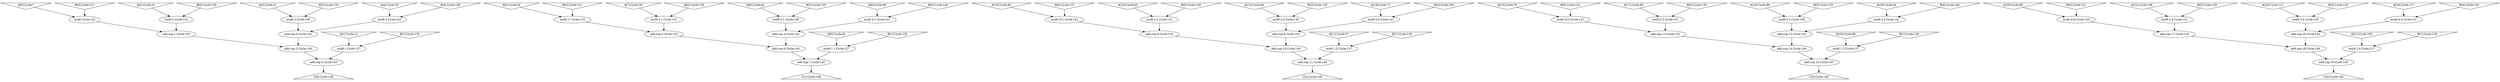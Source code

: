 digraph G {
0[label="A[0].Cycle:7";shape=invtriangle];
1[label="B[0].Cycle:121";shape=invtriangle];
2[label="mul6.Cycle:122";shape=ellipse];
3[label="A[1].Cycle:12";shape=invtriangle];
4[label="B[1].Cycle:126";shape=invtriangle];
5[label="mul6.1.Cycle:127";shape=ellipse];
6[label="A[2].Cycle:16";shape=invtriangle];
7[label="B[2].Cycle:130";shape=invtriangle];
8[label="mul6.2.Cycle:131";shape=ellipse];
9[label="A[3].Cycle:21";shape=invtriangle];
10[label="B[3].Cycle:135";shape=invtriangle];
11[label="mul6.3.Cycle:136";shape=ellipse];
12[label="A[4].Cycle:25";shape=invtriangle];
13[label="B[4].Cycle:140";shape=invtriangle];
14[label="mul6.4.Cycle:141";shape=ellipse];
15[label="C[0].Cycle:146";shape=triangle];
16[label="A[5].Cycle:30";shape=invtriangle];
17[label="B[0].Cycle:121";shape=invtriangle];
18[label="mul6.17.Cycle:122";shape=ellipse];
19[label="A[6].Cycle:34";shape=invtriangle];
20[label="B[1].Cycle:126";shape=invtriangle];
21[label="mul6.1.1.Cycle:127";shape=ellipse];
22[label="A[7].Cycle:39";shape=invtriangle];
23[label="B[2].Cycle:130";shape=invtriangle];
24[label="mul6.2.1.Cycle:131";shape=ellipse];
25[label="A[8].Cycle:44";shape=invtriangle];
26[label="B[3].Cycle:135";shape=invtriangle];
27[label="mul6.3.1.Cycle:136";shape=ellipse];
28[label="A[9].Cycle:48";shape=invtriangle];
29[label="B[4].Cycle:140";shape=invtriangle];
30[label="mul6.4.1.Cycle:141";shape=ellipse];
31[label="C[1].Cycle:146";shape=triangle];
32[label="A[10].Cycle:53";shape=invtriangle];
33[label="B[0].Cycle:121";shape=invtriangle];
34[label="mul6.211.Cycle:122";shape=ellipse];
35[label="A[11].Cycle:57";shape=invtriangle];
36[label="B[1].Cycle:126";shape=invtriangle];
37[label="mul6.1.2.Cycle:127";shape=ellipse];
38[label="A[12].Cycle:62";shape=invtriangle];
39[label="B[2].Cycle:130";shape=invtriangle];
40[label="mul6.2.2.Cycle:131";shape=ellipse];
41[label="A[13].Cycle:66";shape=invtriangle];
42[label="B[3].Cycle:135";shape=invtriangle];
43[label="mul6.3.2.Cycle:136";shape=ellipse];
44[label="A[14].Cycle:71";shape=invtriangle];
45[label="B[4].Cycle:140";shape=invtriangle];
46[label="mul6.4.2.Cycle:141";shape=ellipse];
47[label="C[2].Cycle:146";shape=triangle];
48[label="A[15].Cycle:76";shape=invtriangle];
49[label="B[0].Cycle:121";shape=invtriangle];
50[label="mul6.315.Cycle:122";shape=ellipse];
51[label="A[16].Cycle:80";shape=invtriangle];
52[label="B[1].Cycle:126";shape=invtriangle];
53[label="mul6.1.3.Cycle:127";shape=ellipse];
54[label="A[17].Cycle:85";shape=invtriangle];
55[label="B[2].Cycle:130";shape=invtriangle];
56[label="mul6.2.3.Cycle:131";shape=ellipse];
57[label="A[18].Cycle:89";shape=invtriangle];
58[label="B[3].Cycle:135";shape=invtriangle];
59[label="mul6.3.3.Cycle:136";shape=ellipse];
60[label="A[19].Cycle:94";shape=invtriangle];
61[label="B[4].Cycle:140";shape=invtriangle];
62[label="mul6.4.3.Cycle:141";shape=ellipse];
63[label="C[3].Cycle:146";shape=triangle];
64[label="A[20].Cycle:98";shape=invtriangle];
65[label="B[0].Cycle:121";shape=invtriangle];
66[label="mul6.419.Cycle:122";shape=ellipse];
67[label="A[21].Cycle:103";shape=invtriangle];
68[label="B[1].Cycle:126";shape=invtriangle];
69[label="mul6.1.4.Cycle:127";shape=ellipse];
70[label="A[22].Cycle:108";shape=invtriangle];
71[label="B[2].Cycle:130";shape=invtriangle];
72[label="mul6.2.4.Cycle:131";shape=ellipse];
73[label="A[23].Cycle:112";shape=invtriangle];
74[label="B[3].Cycle:135";shape=invtriangle];
75[label="mul6.3.4.Cycle:136";shape=ellipse];
76[label="A[24].Cycle:117";shape=invtriangle];
77[label="B[4].Cycle:140";shape=invtriangle];
78[label="mul6.4.4.Cycle:141";shape=ellipse];
79[label="C[4].Cycle:146";shape=triangle];
80[label="add.sup.0.Cycle:143";shape=ellipse];
81[label="add.sup.1.Cycle:133";shape=ellipse];
82[label="add.sup.2.Cycle:144";shape=ellipse];
83[label="add.sup.3.Cycle:145";shape=ellipse];
84[label="add.sup.4.Cycle:143";shape=ellipse];
85[label="add.sup.5.Cycle:133";shape=ellipse];
86[label="add.sup.6.Cycle:144";shape=ellipse];
87[label="add.sup.7.Cycle:145";shape=ellipse];
88[label="add.sup.8.Cycle:143";shape=ellipse];
89[label="add.sup.9.Cycle:133";shape=ellipse];
90[label="add.sup.10.Cycle:144";shape=ellipse];
91[label="add.sup.11.Cycle:145";shape=ellipse];
92[label="add.sup.12.Cycle:143";shape=ellipse];
93[label="add.sup.13.Cycle:133";shape=ellipse];
94[label="add.sup.14.Cycle:144";shape=ellipse];
95[label="add.sup.15.Cycle:145";shape=ellipse];
96[label="add.sup.16.Cycle:143";shape=ellipse];
97[label="add.sup.17.Cycle:133";shape=ellipse];
98[label="add.sup.18.Cycle:144";shape=ellipse];
99[label="add.sup.19.Cycle:145";shape=ellipse];
0->2 ;
1->2 ;
3->5 ;
4->5 ;
6->8 ;
7->8 ;
9->11 ;
10->11 ;
12->14 ;
13->14 ;
16->18 ;
17->18 ;
19->21 ;
20->21 ;
22->24 ;
23->24 ;
25->27 ;
26->27 ;
28->30 ;
29->30 ;
32->34 ;
33->34 ;
35->37 ;
36->37 ;
38->40 ;
39->40 ;
41->43 ;
42->43 ;
44->46 ;
45->46 ;
48->50 ;
49->50 ;
51->53 ;
52->53 ;
54->56 ;
55->56 ;
57->59 ;
58->59 ;
60->62 ;
61->62 ;
64->66 ;
65->66 ;
67->69 ;
68->69 ;
70->72 ;
71->72 ;
73->75 ;
74->75 ;
76->78 ;
77->78 ;
14->80 ;
11->80 ;
8->81 ;
2->81 ;
80->82 ;
81->82 ;
82->83 ;
5->83 ;
83->15 ;
30->84 ;
27->84 ;
24->85 ;
18->85 ;
84->86 ;
85->86 ;
86->87 ;
21->87 ;
87->31 ;
46->88 ;
43->88 ;
40->89 ;
34->89 ;
88->90 ;
89->90 ;
90->91 ;
37->91 ;
91->47 ;
62->92 ;
59->92 ;
56->93 ;
50->93 ;
92->94 ;
93->94 ;
94->95 ;
53->95 ;
95->63 ;
78->96 ;
75->96 ;
72->97 ;
66->97 ;
96->98 ;
97->98 ;
98->99 ;
69->99 ;
99->79 ;
}
